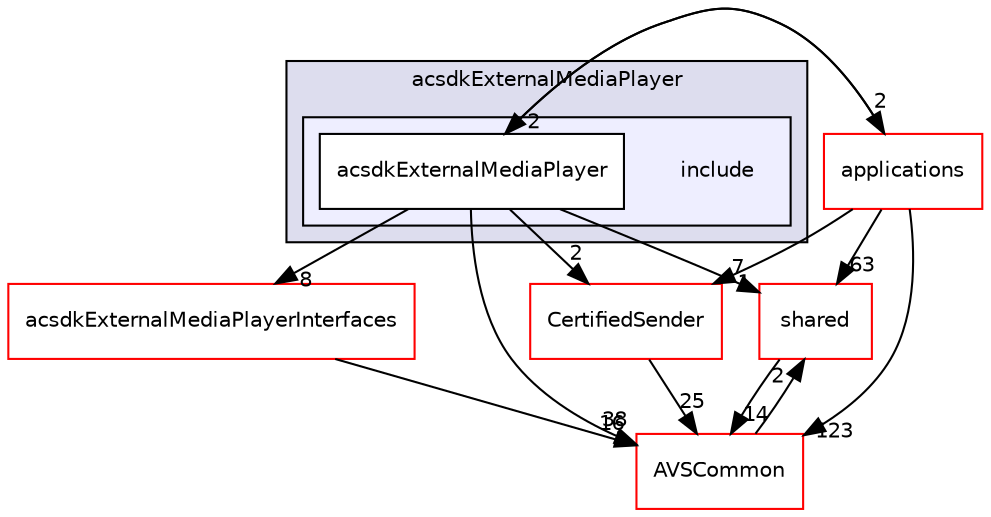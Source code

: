 digraph "/workplace/avs-device-sdk/capabilities/ExternalMediaPlayer/acsdkExternalMediaPlayer/include" {
  compound=true
  node [ fontsize="10", fontname="Helvetica"];
  edge [ labelfontsize="10", labelfontname="Helvetica"];
  subgraph clusterdir_a328dbaf52b46f56ba81d00ea3e009a8 {
    graph [ bgcolor="#ddddee", pencolor="black", label="acsdkExternalMediaPlayer" fontname="Helvetica", fontsize="10", URL="dir_a328dbaf52b46f56ba81d00ea3e009a8.html"]
  subgraph clusterdir_e695385292de98b10e97d2488623840a {
    graph [ bgcolor="#eeeeff", pencolor="black", label="" URL="dir_e695385292de98b10e97d2488623840a.html"];
    dir_e695385292de98b10e97d2488623840a [shape=plaintext label="include"];
    dir_19ce6b9579025d0beb89653c64f3698e [shape=box label="acsdkExternalMediaPlayer" color="black" fillcolor="white" style="filled" URL="dir_19ce6b9579025d0beb89653c64f3698e.html"];
  }
  }
  dir_9982052f7ce695d12571567315b2fafa [shape=box label="shared" fillcolor="white" style="filled" color="red" URL="dir_9982052f7ce695d12571567315b2fafa.html"];
  dir_a6e4fee11f07c3b70486e88fe92cbbdc [shape=box label="applications" fillcolor="white" style="filled" color="red" URL="dir_a6e4fee11f07c3b70486e88fe92cbbdc.html"];
  dir_cf27311ab9f4263eef70b28364b95692 [shape=box label="CertifiedSender" fillcolor="white" style="filled" color="red" URL="dir_cf27311ab9f4263eef70b28364b95692.html"];
  dir_13e65effb2bde530b17b3d5eefcd0266 [shape=box label="AVSCommon" fillcolor="white" style="filled" color="red" URL="dir_13e65effb2bde530b17b3d5eefcd0266.html"];
  dir_d8988251c9e16168886561cb4894c3d7 [shape=box label="acsdkExternalMediaPlayerInterfaces" fillcolor="white" style="filled" color="red" URL="dir_d8988251c9e16168886561cb4894c3d7.html"];
  dir_9982052f7ce695d12571567315b2fafa->dir_13e65effb2bde530b17b3d5eefcd0266 [headlabel="14", labeldistance=1.5 headhref="dir_000598_000017.html"];
  dir_19ce6b9579025d0beb89653c64f3698e->dir_9982052f7ce695d12571567315b2fafa [headlabel="7", labeldistance=1.5 headhref="dir_000330_000598.html"];
  dir_19ce6b9579025d0beb89653c64f3698e->dir_a6e4fee11f07c3b70486e88fe92cbbdc [headlabel="2", labeldistance=1.5 headhref="dir_000330_000028.html"];
  dir_19ce6b9579025d0beb89653c64f3698e->dir_cf27311ab9f4263eef70b28364b95692 [headlabel="2", labeldistance=1.5 headhref="dir_000330_000450.html"];
  dir_19ce6b9579025d0beb89653c64f3698e->dir_13e65effb2bde530b17b3d5eefcd0266 [headlabel="38", labeldistance=1.5 headhref="dir_000330_000017.html"];
  dir_19ce6b9579025d0beb89653c64f3698e->dir_d8988251c9e16168886561cb4894c3d7 [headlabel="8", labeldistance=1.5 headhref="dir_000330_000333.html"];
  dir_a6e4fee11f07c3b70486e88fe92cbbdc->dir_9982052f7ce695d12571567315b2fafa [headlabel="63", labeldistance=1.5 headhref="dir_000028_000598.html"];
  dir_a6e4fee11f07c3b70486e88fe92cbbdc->dir_19ce6b9579025d0beb89653c64f3698e [headlabel="2", labeldistance=1.5 headhref="dir_000028_000330.html"];
  dir_a6e4fee11f07c3b70486e88fe92cbbdc->dir_cf27311ab9f4263eef70b28364b95692 [headlabel="1", labeldistance=1.5 headhref="dir_000028_000450.html"];
  dir_a6e4fee11f07c3b70486e88fe92cbbdc->dir_13e65effb2bde530b17b3d5eefcd0266 [headlabel="123", labeldistance=1.5 headhref="dir_000028_000017.html"];
  dir_cf27311ab9f4263eef70b28364b95692->dir_13e65effb2bde530b17b3d5eefcd0266 [headlabel="25", labeldistance=1.5 headhref="dir_000450_000017.html"];
  dir_13e65effb2bde530b17b3d5eefcd0266->dir_9982052f7ce695d12571567315b2fafa [headlabel="2", labeldistance=1.5 headhref="dir_000017_000598.html"];
  dir_d8988251c9e16168886561cb4894c3d7->dir_13e65effb2bde530b17b3d5eefcd0266 [headlabel="16", labeldistance=1.5 headhref="dir_000333_000017.html"];
}
